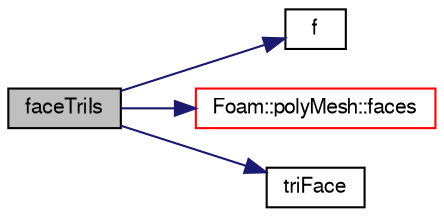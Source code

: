 digraph "faceTriIs"
{
  bgcolor="transparent";
  edge [fontname="FreeSans",fontsize="10",labelfontname="FreeSans",labelfontsize="10"];
  node [fontname="FreeSans",fontsize="10",shape=record];
  rankdir="LR";
  Node2173 [label="faceTriIs",height=0.2,width=0.4,color="black", fillcolor="grey75", style="filled", fontcolor="black"];
  Node2173 -> Node2174 [color="midnightblue",fontsize="10",style="solid",fontname="FreeSans"];
  Node2174 [label="f",height=0.2,width=0.4,color="black",URL="$a17900.html#a888be93833ac7a23170555c69c690288"];
  Node2173 -> Node2175 [color="midnightblue",fontsize="10",style="solid",fontname="FreeSans"];
  Node2175 [label="Foam::polyMesh::faces",height=0.2,width=0.4,color="red",URL="$a27410.html#a431c0a24765f0bb6d32f6a03ce0e9b57",tooltip="Return raw faces. "];
  Node2173 -> Node2219 [color="midnightblue",fontsize="10",style="solid",fontname="FreeSans"];
  Node2219 [label="triFace",height=0.2,width=0.4,color="black",URL="$a17900.html#a85e205b40128f23c7ad84f2d6fe1a4b1"];
}
